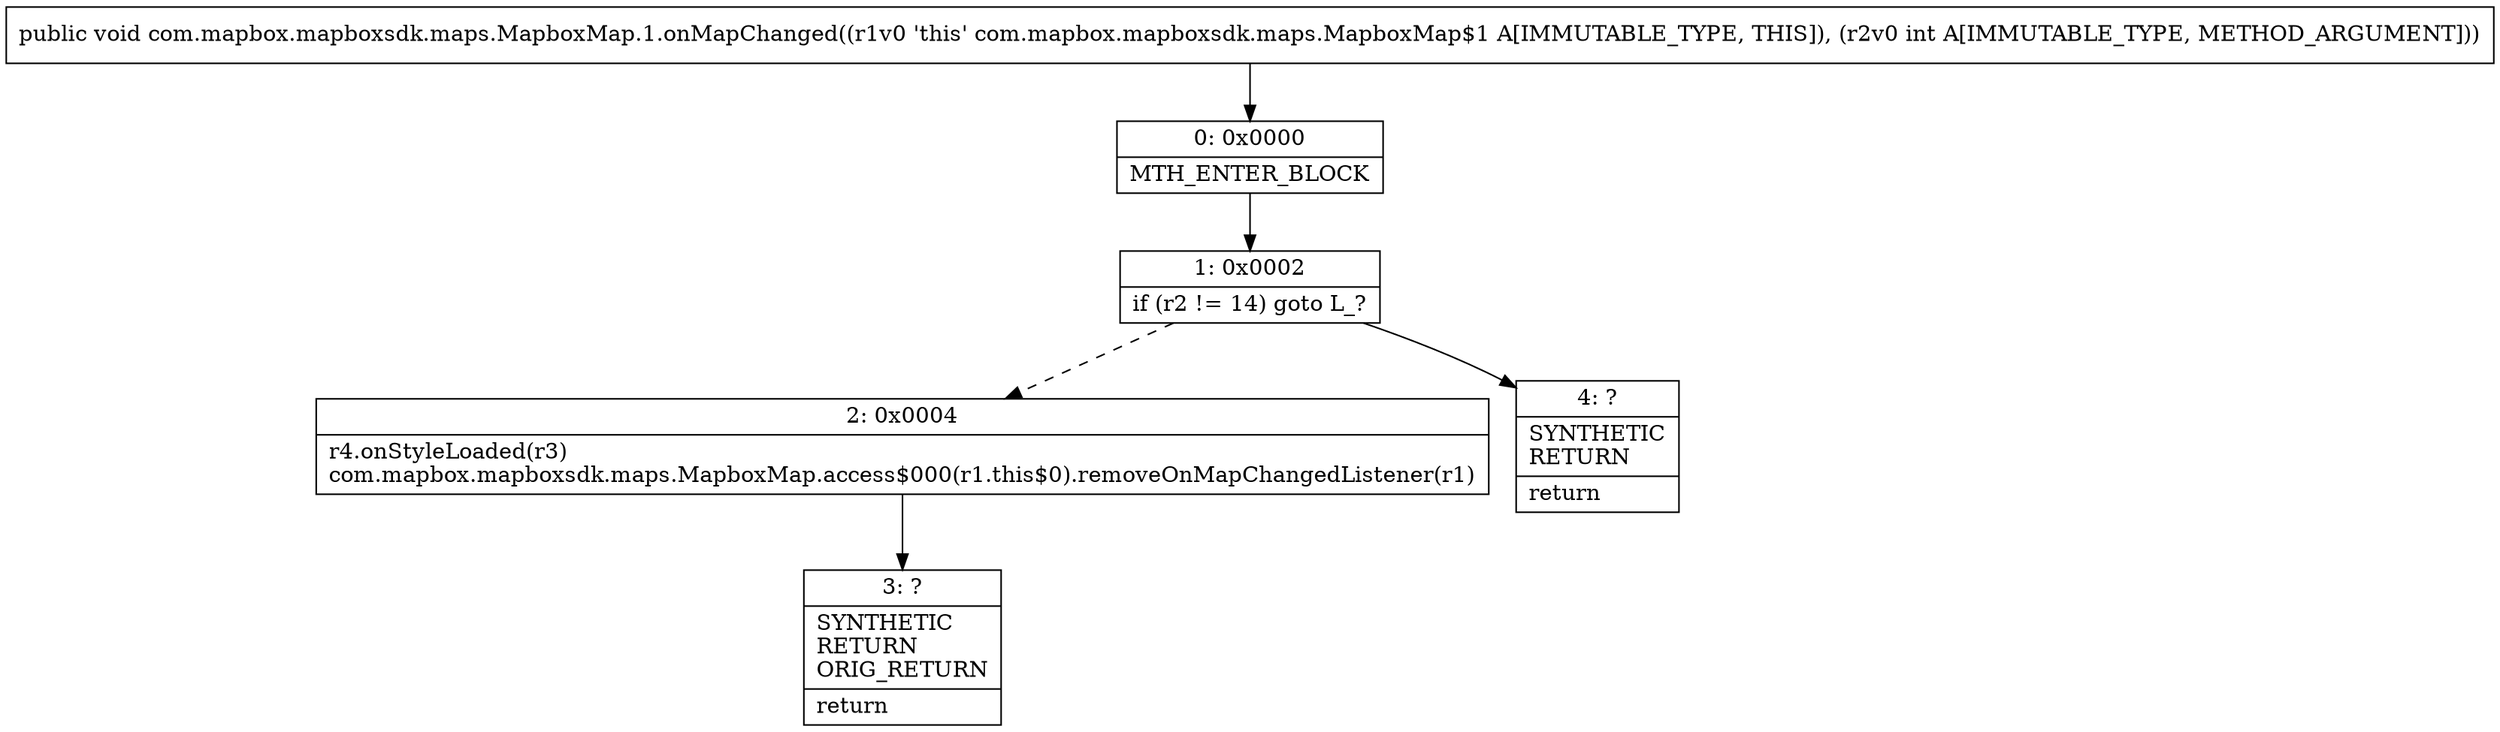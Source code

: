 digraph "CFG forcom.mapbox.mapboxsdk.maps.MapboxMap.1.onMapChanged(I)V" {
Node_0 [shape=record,label="{0\:\ 0x0000|MTH_ENTER_BLOCK\l}"];
Node_1 [shape=record,label="{1\:\ 0x0002|if (r2 != 14) goto L_?\l}"];
Node_2 [shape=record,label="{2\:\ 0x0004|r4.onStyleLoaded(r3)\lcom.mapbox.mapboxsdk.maps.MapboxMap.access$000(r1.this$0).removeOnMapChangedListener(r1)\l}"];
Node_3 [shape=record,label="{3\:\ ?|SYNTHETIC\lRETURN\lORIG_RETURN\l|return\l}"];
Node_4 [shape=record,label="{4\:\ ?|SYNTHETIC\lRETURN\l|return\l}"];
MethodNode[shape=record,label="{public void com.mapbox.mapboxsdk.maps.MapboxMap.1.onMapChanged((r1v0 'this' com.mapbox.mapboxsdk.maps.MapboxMap$1 A[IMMUTABLE_TYPE, THIS]), (r2v0 int A[IMMUTABLE_TYPE, METHOD_ARGUMENT])) }"];
MethodNode -> Node_0;
Node_0 -> Node_1;
Node_1 -> Node_2[style=dashed];
Node_1 -> Node_4;
Node_2 -> Node_3;
}

